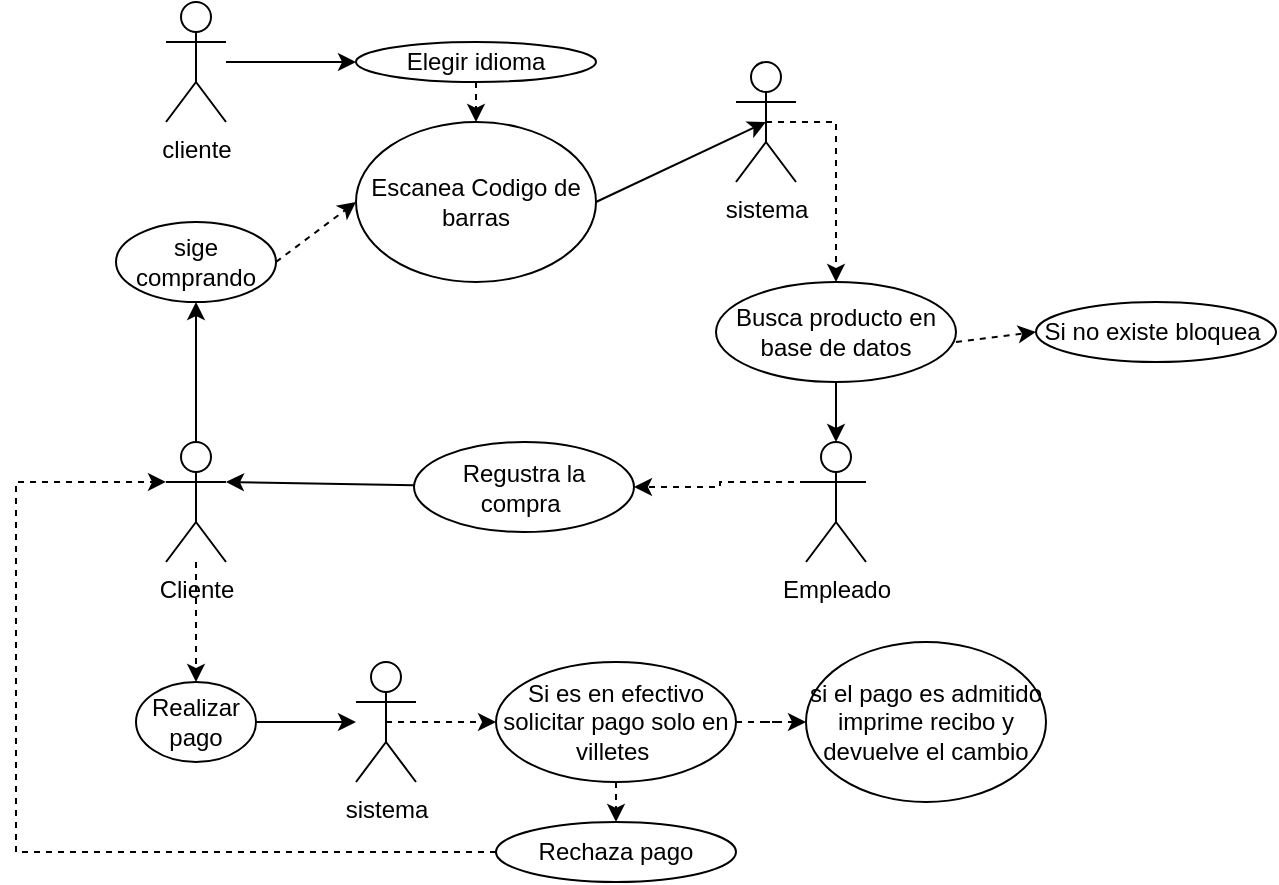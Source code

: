 <mxfile version="20.4.0" type="github">
  <diagram id="C5RBs43oDa-KdzZeNtuy" name="Page-1">
    <mxGraphModel dx="802" dy="490" grid="1" gridSize="10" guides="1" tooltips="1" connect="1" arrows="1" fold="1" page="1" pageScale="1" pageWidth="827" pageHeight="1169" math="0" shadow="0">
      <root>
        <mxCell id="WIyWlLk6GJQsqaUBKTNV-0" />
        <mxCell id="WIyWlLk6GJQsqaUBKTNV-1" parent="WIyWlLk6GJQsqaUBKTNV-0" />
        <mxCell id="zkfFHV4jXpPFQw0GAbJ--16" value="" style="endArrow=block;endSize=10;endFill=0;shadow=0;strokeWidth=1;rounded=0;edgeStyle=elbowEdgeStyle;elbow=vertical;" parent="WIyWlLk6GJQsqaUBKTNV-1" edge="1">
          <mxGeometry width="160" relative="1" as="geometry">
            <mxPoint x="340" y="389.286" as="sourcePoint" />
            <mxPoint x="340" y="390.429" as="targetPoint" />
          </mxGeometry>
        </mxCell>
        <mxCell id="SrfCFyk_OWExMf_Ezm0Z-6" style="edgeStyle=orthogonalEdgeStyle;rounded=0;orthogonalLoop=1;jettySize=auto;html=1;fontFamily=Helvetica;entryX=0;entryY=0.5;entryDx=0;entryDy=0;" parent="WIyWlLk6GJQsqaUBKTNV-1" source="SrfCFyk_OWExMf_Ezm0Z-0" target="B09EAlC1C30y0xCF8Pgo-1" edge="1">
          <mxGeometry relative="1" as="geometry">
            <mxPoint x="250" y="100" as="targetPoint" />
            <Array as="points" />
          </mxGeometry>
        </mxCell>
        <mxCell id="SrfCFyk_OWExMf_Ezm0Z-0" value="cliente" style="shape=umlActor;verticalLabelPosition=bottom;verticalAlign=top;html=1;outlineConnect=0;" parent="WIyWlLk6GJQsqaUBKTNV-1" vertex="1">
          <mxGeometry x="235" width="30" height="60" as="geometry" />
        </mxCell>
        <mxCell id="SrfCFyk_OWExMf_Ezm0Z-9" style="edgeStyle=orthogonalEdgeStyle;rounded=0;orthogonalLoop=1;jettySize=auto;html=1;fontFamily=Helvetica;dashed=1;entryX=0.5;entryY=0;entryDx=0;entryDy=0;exitX=0.5;exitY=1;exitDx=0;exitDy=0;" parent="WIyWlLk6GJQsqaUBKTNV-1" source="B09EAlC1C30y0xCF8Pgo-1" edge="1" target="SrfCFyk_OWExMf_Ezm0Z-7">
          <mxGeometry relative="1" as="geometry">
            <mxPoint x="310" y="75" as="targetPoint" />
            <mxPoint x="250" y="210" as="sourcePoint" />
          </mxGeometry>
        </mxCell>
        <mxCell id="SrfCFyk_OWExMf_Ezm0Z-7" value="Escanea Codigo de barras" style="ellipse;whiteSpace=wrap;html=1;fontFamily=Helvetica;" parent="WIyWlLk6GJQsqaUBKTNV-1" vertex="1">
          <mxGeometry x="330" y="60" width="120" height="80" as="geometry" />
        </mxCell>
        <mxCell id="B09EAlC1C30y0xCF8Pgo-5" style="edgeStyle=orthogonalEdgeStyle;rounded=0;orthogonalLoop=1;jettySize=auto;html=1;exitX=0.5;exitY=0.5;exitDx=0;exitDy=0;exitPerimeter=0;entryX=0.5;entryY=0;entryDx=0;entryDy=0;dashed=1;" edge="1" parent="WIyWlLk6GJQsqaUBKTNV-1" source="SrfCFyk_OWExMf_Ezm0Z-10" target="B09EAlC1C30y0xCF8Pgo-4">
          <mxGeometry relative="1" as="geometry">
            <Array as="points">
              <mxPoint x="570" y="60" />
            </Array>
          </mxGeometry>
        </mxCell>
        <mxCell id="SrfCFyk_OWExMf_Ezm0Z-10" value="sistema" style="shape=umlActor;verticalLabelPosition=bottom;verticalAlign=top;html=1;outlineConnect=0;fontFamily=Helvetica;" parent="WIyWlLk6GJQsqaUBKTNV-1" vertex="1">
          <mxGeometry x="520" y="30" width="30" height="60" as="geometry" />
        </mxCell>
        <mxCell id="B09EAlC1C30y0xCF8Pgo-1" value="Elegir idioma" style="ellipse;whiteSpace=wrap;html=1;" vertex="1" parent="WIyWlLk6GJQsqaUBKTNV-1">
          <mxGeometry x="330" y="20" width="120" height="20" as="geometry" />
        </mxCell>
        <mxCell id="B09EAlC1C30y0xCF8Pgo-28" style="edgeStyle=orthogonalEdgeStyle;rounded=0;orthogonalLoop=1;jettySize=auto;html=1;exitX=0.5;exitY=1;exitDx=0;exitDy=0;entryX=0.5;entryY=0;entryDx=0;entryDy=0;entryPerimeter=0;" edge="1" parent="WIyWlLk6GJQsqaUBKTNV-1" source="B09EAlC1C30y0xCF8Pgo-4" target="B09EAlC1C30y0xCF8Pgo-8">
          <mxGeometry relative="1" as="geometry" />
        </mxCell>
        <mxCell id="B09EAlC1C30y0xCF8Pgo-4" value="Busca producto en base de datos" style="ellipse;whiteSpace=wrap;html=1;" vertex="1" parent="WIyWlLk6GJQsqaUBKTNV-1">
          <mxGeometry x="510" y="140" width="120" height="50" as="geometry" />
        </mxCell>
        <mxCell id="B09EAlC1C30y0xCF8Pgo-6" value="Si no existe bloquea&amp;nbsp;" style="ellipse;whiteSpace=wrap;html=1;" vertex="1" parent="WIyWlLk6GJQsqaUBKTNV-1">
          <mxGeometry x="670" y="150" width="120" height="30" as="geometry" />
        </mxCell>
        <mxCell id="B09EAlC1C30y0xCF8Pgo-7" value="" style="endArrow=classic;html=1;rounded=0;dashed=1;entryX=0;entryY=0.5;entryDx=0;entryDy=0;" edge="1" parent="WIyWlLk6GJQsqaUBKTNV-1" target="B09EAlC1C30y0xCF8Pgo-6">
          <mxGeometry width="50" height="50" relative="1" as="geometry">
            <mxPoint x="630" y="170" as="sourcePoint" />
            <mxPoint x="670" y="210" as="targetPoint" />
            <Array as="points">
              <mxPoint x="630" y="170" />
            </Array>
          </mxGeometry>
        </mxCell>
        <mxCell id="B09EAlC1C30y0xCF8Pgo-29" style="edgeStyle=orthogonalEdgeStyle;rounded=0;orthogonalLoop=1;jettySize=auto;html=1;exitX=0;exitY=0.333;exitDx=0;exitDy=0;exitPerimeter=0;entryX=1;entryY=0.5;entryDx=0;entryDy=0;dashed=1;" edge="1" parent="WIyWlLk6GJQsqaUBKTNV-1" source="B09EAlC1C30y0xCF8Pgo-8" target="B09EAlC1C30y0xCF8Pgo-15">
          <mxGeometry relative="1" as="geometry" />
        </mxCell>
        <mxCell id="B09EAlC1C30y0xCF8Pgo-8" value="Empleado" style="shape=umlActor;verticalLabelPosition=bottom;verticalAlign=top;html=1;outlineConnect=0;" vertex="1" parent="WIyWlLk6GJQsqaUBKTNV-1">
          <mxGeometry x="555" y="220" width="30" height="60" as="geometry" />
        </mxCell>
        <mxCell id="B09EAlC1C30y0xCF8Pgo-15" value="Regustra la compra&amp;nbsp;" style="ellipse;whiteSpace=wrap;html=1;" vertex="1" parent="WIyWlLk6GJQsqaUBKTNV-1">
          <mxGeometry x="359" y="220" width="110" height="45" as="geometry" />
        </mxCell>
        <mxCell id="B09EAlC1C30y0xCF8Pgo-23" value="" style="edgeStyle=orthogonalEdgeStyle;rounded=0;orthogonalLoop=1;jettySize=auto;html=1;dashed=1;" edge="1" parent="WIyWlLk6GJQsqaUBKTNV-1" source="B09EAlC1C30y0xCF8Pgo-16" target="B09EAlC1C30y0xCF8Pgo-22">
          <mxGeometry relative="1" as="geometry" />
        </mxCell>
        <mxCell id="B09EAlC1C30y0xCF8Pgo-16" value="Cliente" style="shape=umlActor;verticalLabelPosition=bottom;verticalAlign=top;html=1;outlineConnect=0;" vertex="1" parent="WIyWlLk6GJQsqaUBKTNV-1">
          <mxGeometry x="235" y="220" width="30" height="60" as="geometry" />
        </mxCell>
        <mxCell id="B09EAlC1C30y0xCF8Pgo-18" value="" style="endArrow=classic;html=1;rounded=0;entryX=1;entryY=0.333;entryDx=0;entryDy=0;entryPerimeter=0;" edge="1" parent="WIyWlLk6GJQsqaUBKTNV-1" source="B09EAlC1C30y0xCF8Pgo-15" target="B09EAlC1C30y0xCF8Pgo-16">
          <mxGeometry width="50" height="50" relative="1" as="geometry">
            <mxPoint x="380" y="230" as="sourcePoint" />
            <mxPoint x="490" y="190" as="targetPoint" />
          </mxGeometry>
        </mxCell>
        <mxCell id="B09EAlC1C30y0xCF8Pgo-19" value="sige comprando" style="ellipse;whiteSpace=wrap;html=1;" vertex="1" parent="WIyWlLk6GJQsqaUBKTNV-1">
          <mxGeometry x="210" y="110" width="80" height="40" as="geometry" />
        </mxCell>
        <mxCell id="B09EAlC1C30y0xCF8Pgo-20" value="" style="endArrow=classic;html=1;rounded=0;exitX=0.5;exitY=0;exitDx=0;exitDy=0;exitPerimeter=0;entryX=0.5;entryY=1;entryDx=0;entryDy=0;" edge="1" parent="WIyWlLk6GJQsqaUBKTNV-1" source="B09EAlC1C30y0xCF8Pgo-16" target="B09EAlC1C30y0xCF8Pgo-19">
          <mxGeometry width="50" height="50" relative="1" as="geometry">
            <mxPoint x="440" y="240" as="sourcePoint" />
            <mxPoint x="490" y="190" as="targetPoint" />
          </mxGeometry>
        </mxCell>
        <mxCell id="B09EAlC1C30y0xCF8Pgo-21" value="" style="endArrow=classic;html=1;rounded=0;exitX=1;exitY=0.5;exitDx=0;exitDy=0;entryX=0;entryY=0.5;entryDx=0;entryDy=0;dashed=1;" edge="1" parent="WIyWlLk6GJQsqaUBKTNV-1" source="B09EAlC1C30y0xCF8Pgo-19" target="SrfCFyk_OWExMf_Ezm0Z-7">
          <mxGeometry width="50" height="50" relative="1" as="geometry">
            <mxPoint x="440" y="240" as="sourcePoint" />
            <mxPoint x="490" y="190" as="targetPoint" />
          </mxGeometry>
        </mxCell>
        <mxCell id="B09EAlC1C30y0xCF8Pgo-31" style="edgeStyle=orthogonalEdgeStyle;rounded=0;orthogonalLoop=1;jettySize=auto;html=1;" edge="1" parent="WIyWlLk6GJQsqaUBKTNV-1" source="B09EAlC1C30y0xCF8Pgo-22" target="B09EAlC1C30y0xCF8Pgo-30">
          <mxGeometry relative="1" as="geometry" />
        </mxCell>
        <mxCell id="B09EAlC1C30y0xCF8Pgo-22" value="Realizar pago" style="ellipse;whiteSpace=wrap;html=1;" vertex="1" parent="WIyWlLk6GJQsqaUBKTNV-1">
          <mxGeometry x="220" y="340" width="60" height="40" as="geometry" />
        </mxCell>
        <mxCell id="B09EAlC1C30y0xCF8Pgo-24" value="" style="endArrow=classic;html=1;rounded=0;exitX=1;exitY=0.5;exitDx=0;exitDy=0;entryX=0.5;entryY=0.5;entryDx=0;entryDy=0;entryPerimeter=0;" edge="1" parent="WIyWlLk6GJQsqaUBKTNV-1" source="SrfCFyk_OWExMf_Ezm0Z-7" target="SrfCFyk_OWExMf_Ezm0Z-10">
          <mxGeometry width="50" height="50" relative="1" as="geometry">
            <mxPoint x="440" y="240" as="sourcePoint" />
            <mxPoint x="490" y="190" as="targetPoint" />
          </mxGeometry>
        </mxCell>
        <mxCell id="B09EAlC1C30y0xCF8Pgo-33" style="edgeStyle=orthogonalEdgeStyle;rounded=0;orthogonalLoop=1;jettySize=auto;html=1;exitX=0.5;exitY=0.5;exitDx=0;exitDy=0;exitPerimeter=0;entryX=0;entryY=0.5;entryDx=0;entryDy=0;dashed=1;" edge="1" parent="WIyWlLk6GJQsqaUBKTNV-1" source="B09EAlC1C30y0xCF8Pgo-30" target="B09EAlC1C30y0xCF8Pgo-32">
          <mxGeometry relative="1" as="geometry" />
        </mxCell>
        <mxCell id="B09EAlC1C30y0xCF8Pgo-30" value="sistema" style="shape=umlActor;verticalLabelPosition=bottom;verticalAlign=top;html=1;outlineConnect=0;fontFamily=Helvetica;" vertex="1" parent="WIyWlLk6GJQsqaUBKTNV-1">
          <mxGeometry x="330" y="330" width="30" height="60" as="geometry" />
        </mxCell>
        <mxCell id="B09EAlC1C30y0xCF8Pgo-35" style="edgeStyle=orthogonalEdgeStyle;rounded=0;orthogonalLoop=1;jettySize=auto;html=1;exitX=1;exitY=0.5;exitDx=0;exitDy=0;dashed=1;" edge="1" parent="WIyWlLk6GJQsqaUBKTNV-1" source="B09EAlC1C30y0xCF8Pgo-32" target="B09EAlC1C30y0xCF8Pgo-34">
          <mxGeometry relative="1" as="geometry" />
        </mxCell>
        <mxCell id="B09EAlC1C30y0xCF8Pgo-37" style="edgeStyle=orthogonalEdgeStyle;rounded=0;orthogonalLoop=1;jettySize=auto;html=1;exitX=0.5;exitY=1;exitDx=0;exitDy=0;entryX=0.5;entryY=0;entryDx=0;entryDy=0;dashed=1;" edge="1" parent="WIyWlLk6GJQsqaUBKTNV-1" source="B09EAlC1C30y0xCF8Pgo-32" target="B09EAlC1C30y0xCF8Pgo-36">
          <mxGeometry relative="1" as="geometry" />
        </mxCell>
        <mxCell id="B09EAlC1C30y0xCF8Pgo-32" value="Si es en efectivo solicitar pago solo en villetes&amp;nbsp;" style="ellipse;whiteSpace=wrap;html=1;" vertex="1" parent="WIyWlLk6GJQsqaUBKTNV-1">
          <mxGeometry x="400" y="330" width="120" height="60" as="geometry" />
        </mxCell>
        <mxCell id="B09EAlC1C30y0xCF8Pgo-34" value="si el pago es admitido imprime recibo y devuelve el cambio" style="ellipse;whiteSpace=wrap;html=1;" vertex="1" parent="WIyWlLk6GJQsqaUBKTNV-1">
          <mxGeometry x="555" y="320" width="120" height="80" as="geometry" />
        </mxCell>
        <mxCell id="B09EAlC1C30y0xCF8Pgo-38" style="edgeStyle=orthogonalEdgeStyle;rounded=0;orthogonalLoop=1;jettySize=auto;html=1;exitX=0;exitY=0.5;exitDx=0;exitDy=0;dashed=1;entryX=0;entryY=0.333;entryDx=0;entryDy=0;entryPerimeter=0;" edge="1" parent="WIyWlLk6GJQsqaUBKTNV-1" source="B09EAlC1C30y0xCF8Pgo-36" target="B09EAlC1C30y0xCF8Pgo-16">
          <mxGeometry relative="1" as="geometry">
            <mxPoint x="210" y="200" as="targetPoint" />
            <Array as="points">
              <mxPoint x="160" y="425" />
              <mxPoint x="160" y="240" />
            </Array>
          </mxGeometry>
        </mxCell>
        <mxCell id="B09EAlC1C30y0xCF8Pgo-36" value="Rechaza pago" style="ellipse;whiteSpace=wrap;html=1;" vertex="1" parent="WIyWlLk6GJQsqaUBKTNV-1">
          <mxGeometry x="400" y="410" width="120" height="30" as="geometry" />
        </mxCell>
      </root>
    </mxGraphModel>
  </diagram>
</mxfile>
